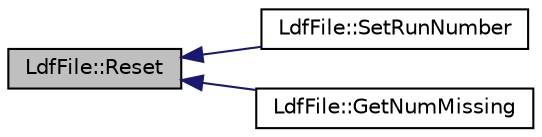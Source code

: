digraph "LdfFile::Reset"
{
  edge [fontname="Helvetica",fontsize="10",labelfontname="Helvetica",labelfontsize="10"];
  node [fontname="Helvetica",fontsize="10",shape=record];
  rankdir="LR";
  Node1 [label="LdfFile::Reset",height=0.2,width=0.4,color="black", fillcolor="grey75", style="filled", fontcolor="black"];
  Node1 -> Node2 [dir="back",color="midnightblue",fontsize="10",style="solid",fontname="Helvetica"];
  Node2 [label="LdfFile::SetRunNumber",height=0.2,width=0.4,color="black", fillcolor="white", style="filled",URL="$d6/d7e/class_ldf_file.html#a5780b83f51cec5f78c497b39f36866f2"];
  Node1 -> Node3 [dir="back",color="midnightblue",fontsize="10",style="solid",fontname="Helvetica"];
  Node3 [label="LdfFile::GetNumMissing",height=0.2,width=0.4,color="black", fillcolor="white", style="filled",URL="$d6/d7e/class_ldf_file.html#a31ca9c7c7b70e0d13fab0e96b8c20f78",tooltip="Return the number of missing or dropped spill chunks. "];
}
